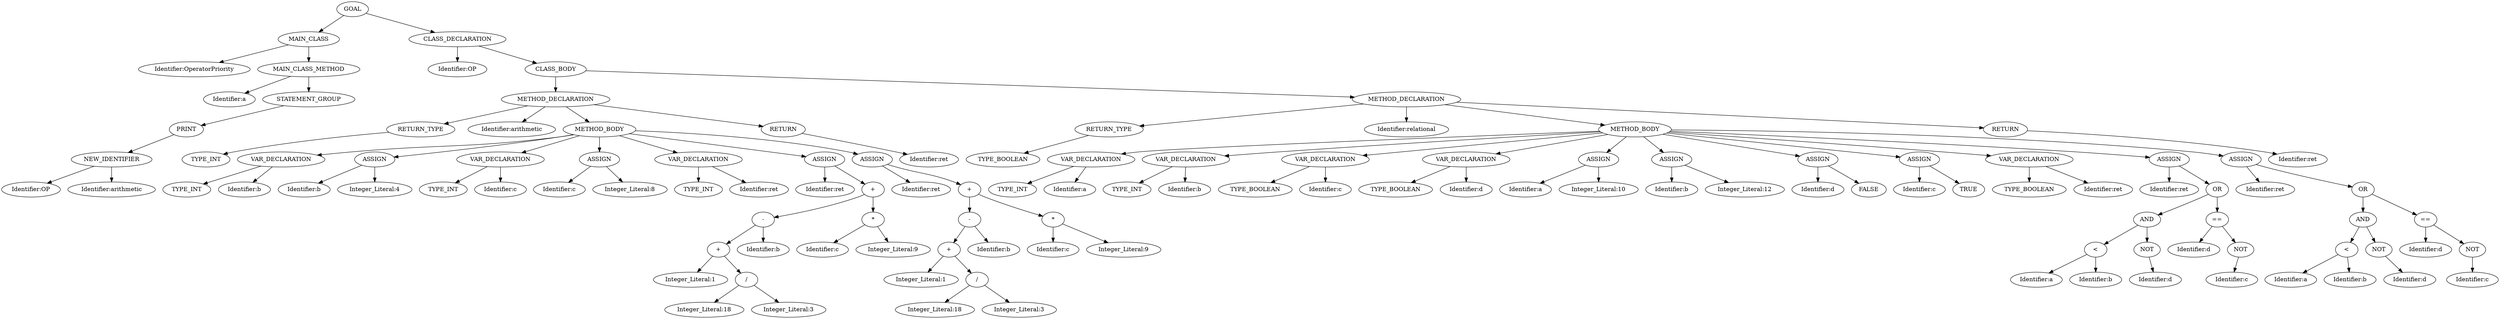 digraph {
n0 [label="GOAL"];
n1 [label="MAIN_CLASS"];
n2 [label="Identifier:OperatorPriority"];
n1 -> n2
n3 [label="MAIN_CLASS_METHOD"];
n4 [label="Identifier:a"];
n3 -> n4
n5 [label="STATEMENT_GROUP"];
n6 [label="PRINT"];
n7 [label="NEW_IDENTIFIER"];
n8 [label="Identifier:OP"];
n7 -> n8
n9 [label="Identifier:arithmetic"];
n7 -> n9
n6 -> n7
n5 -> n6
n3 -> n5
n1 -> n3
n0 -> n1
n10 [label="CLASS_DECLARATION"];
n11 [label="Identifier:OP"];
n10 -> n11
n12 [label="CLASS_BODY"];
n13 [label="METHOD_DECLARATION"];
n14 [label="RETURN_TYPE"];
n15 [label="TYPE_INT"];
n14 -> n15
n13 -> n14
n16 [label="Identifier:arithmetic"];
n13 -> n16
n17 [label="METHOD_BODY"];
n18 [label="VAR_DECLARATION"];
n19 [label="TYPE_INT"];
n18 -> n19
n20 [label="Identifier:b"];
n18 -> n20
n17 -> n18
n21 [label="ASSIGN"];
n22 [label="Identifier:b"];
n21 -> n22
n23 [label="Integer_Literal:4"];
n21 -> n23
n17 -> n21
n24 [label="VAR_DECLARATION"];
n25 [label="TYPE_INT"];
n24 -> n25
n26 [label="Identifier:c"];
n24 -> n26
n17 -> n24
n27 [label="ASSIGN"];
n28 [label="Identifier:c"];
n27 -> n28
n29 [label="Integer_Literal:8"];
n27 -> n29
n17 -> n27
n30 [label="VAR_DECLARATION"];
n31 [label="TYPE_INT"];
n30 -> n31
n32 [label="Identifier:ret"];
n30 -> n32
n17 -> n30
n33 [label="ASSIGN"];
n34 [label="Identifier:ret"];
n33 -> n34
n35 [label="+"];
n36 [label="-"];
n37 [label="+"];
n38 [label="Integer_Literal:1"];
n37 -> n38
n39 [label="/"];
n40 [label="Integer_Literal:18"];
n39 -> n40
n41 [label="Integer_Literal:3"];
n39 -> n41
n37 -> n39
n36 -> n37
n42 [label="Identifier:b"];
n36 -> n42
n35 -> n36
n43 [label="*"];
n44 [label="Identifier:c"];
n43 -> n44
n45 [label="Integer_Literal:9"];
n43 -> n45
n35 -> n43
n33 -> n35
n17 -> n33
n46 [label="ASSIGN"];
n47 [label="Identifier:ret"];
n46 -> n47
n48 [label="+"];
n49 [label="-"];
n50 [label="+"];
n51 [label="Integer_Literal:1"];
n50 -> n51
n52 [label="/"];
n53 [label="Integer_Literal:18"];
n52 -> n53
n54 [label="Integer_Literal:3"];
n52 -> n54
n50 -> n52
n49 -> n50
n55 [label="Identifier:b"];
n49 -> n55
n48 -> n49
n56 [label="*"];
n57 [label="Identifier:c"];
n56 -> n57
n58 [label="Integer_Literal:9"];
n56 -> n58
n48 -> n56
n46 -> n48
n17 -> n46
n13 -> n17
n59 [label="RETURN"];
n60 [label="Identifier:ret"];
n59 -> n60
n13 -> n59
n12 -> n13
n61 [label="METHOD_DECLARATION"];
n62 [label="RETURN_TYPE"];
n63 [label="TYPE_BOOLEAN"];
n62 -> n63
n61 -> n62
n64 [label="Identifier:relational"];
n61 -> n64
n65 [label="METHOD_BODY"];
n66 [label="VAR_DECLARATION"];
n67 [label="TYPE_INT"];
n66 -> n67
n68 [label="Identifier:a"];
n66 -> n68
n65 -> n66
n69 [label="VAR_DECLARATION"];
n70 [label="TYPE_INT"];
n69 -> n70
n71 [label="Identifier:b"];
n69 -> n71
n65 -> n69
n72 [label="VAR_DECLARATION"];
n73 [label="TYPE_BOOLEAN"];
n72 -> n73
n74 [label="Identifier:c"];
n72 -> n74
n65 -> n72
n75 [label="VAR_DECLARATION"];
n76 [label="TYPE_BOOLEAN"];
n75 -> n76
n77 [label="Identifier:d"];
n75 -> n77
n65 -> n75
n78 [label="ASSIGN"];
n79 [label="Identifier:a"];
n78 -> n79
n80 [label="Integer_Literal:10"];
n78 -> n80
n65 -> n78
n81 [label="ASSIGN"];
n82 [label="Identifier:b"];
n81 -> n82
n83 [label="Integer_Literal:12"];
n81 -> n83
n65 -> n81
n84 [label="ASSIGN"];
n85 [label="Identifier:d"];
n84 -> n85
n86 [label="FALSE"];
n84 -> n86
n65 -> n84
n87 [label="ASSIGN"];
n88 [label="Identifier:c"];
n87 -> n88
n89 [label="TRUE"];
n87 -> n89
n65 -> n87
n90 [label="VAR_DECLARATION"];
n91 [label="TYPE_BOOLEAN"];
n90 -> n91
n92 [label="Identifier:ret"];
n90 -> n92
n65 -> n90
n93 [label="ASSIGN"];
n94 [label="Identifier:ret"];
n93 -> n94
n95 [label="OR"];
n96 [label="AND"];
n97 [label="<"];
n98 [label="Identifier:a"];
n97 -> n98
n99 [label="Identifier:b"];
n97 -> n99
n96 -> n97
n100 [label="NOT"];
n101 [label="Identifier:d"];
n100 -> n101
n96 -> n100
n95 -> n96
n102 [label="=="];
n103 [label="Identifier:d"];
n102 -> n103
n104 [label="NOT"];
n105 [label="Identifier:c"];
n104 -> n105
n102 -> n104
n95 -> n102
n93 -> n95
n65 -> n93
n106 [label="ASSIGN"];
n107 [label="Identifier:ret"];
n106 -> n107
n108 [label="OR"];
n109 [label="AND"];
n110 [label="<"];
n111 [label="Identifier:a"];
n110 -> n111
n112 [label="Identifier:b"];
n110 -> n112
n109 -> n110
n113 [label="NOT"];
n114 [label="Identifier:d"];
n113 -> n114
n109 -> n113
n108 -> n109
n115 [label="=="];
n116 [label="Identifier:d"];
n115 -> n116
n117 [label="NOT"];
n118 [label="Identifier:c"];
n117 -> n118
n115 -> n117
n108 -> n115
n106 -> n108
n65 -> n106
n61 -> n65
n119 [label="RETURN"];
n120 [label="Identifier:ret"];
n119 -> n120
n61 -> n119
n12 -> n61
n10 -> n12
n0 -> n10
}
